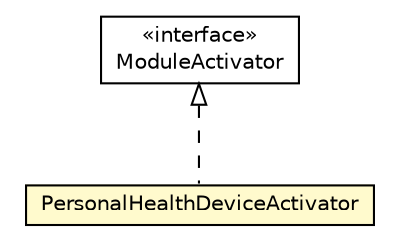 #!/usr/local/bin/dot
#
# Class diagram 
# Generated by UMLGraph version R5_6-24-gf6e263 (http://www.umlgraph.org/)
#

digraph G {
	edge [fontname="Helvetica",fontsize=10,labelfontname="Helvetica",labelfontsize=10];
	node [fontname="Helvetica",fontsize=10,shape=plaintext];
	nodesep=0.25;
	ranksep=0.5;
	// org.universAAL.middleware.container.ModuleActivator
	c6392243 [label=<<table title="org.universAAL.middleware.container.ModuleActivator" border="0" cellborder="1" cellspacing="0" cellpadding="2" port="p" href="../middleware/container/ModuleActivator.html">
		<tr><td><table border="0" cellspacing="0" cellpadding="1">
<tr><td align="center" balign="center"> &#171;interface&#187; </td></tr>
<tr><td align="center" balign="center"> ModuleActivator </td></tr>
		</table></td></tr>
		</table>>, URL="../middleware/container/ModuleActivator.html", fontname="Helvetica", fontcolor="black", fontsize=10.0];
	// org.universAAL.ontology.PersonalHealthDeviceActivator
	c6392774 [label=<<table title="org.universAAL.ontology.PersonalHealthDeviceActivator" border="0" cellborder="1" cellspacing="0" cellpadding="2" port="p" bgcolor="lemonChiffon" href="./PersonalHealthDeviceActivator.html">
		<tr><td><table border="0" cellspacing="0" cellpadding="1">
<tr><td align="center" balign="center"> PersonalHealthDeviceActivator </td></tr>
		</table></td></tr>
		</table>>, URL="./PersonalHealthDeviceActivator.html", fontname="Helvetica", fontcolor="black", fontsize=10.0];
	//org.universAAL.ontology.PersonalHealthDeviceActivator implements org.universAAL.middleware.container.ModuleActivator
	c6392243:p -> c6392774:p [dir=back,arrowtail=empty,style=dashed];
}

